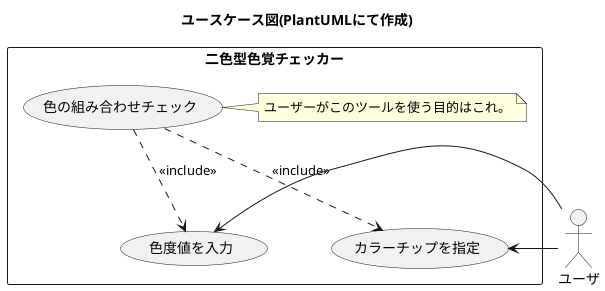 @startuml
title ユースケース図(PlantUMLにて作成) 

' アクター
actor ユーザ

' 関連
rectangle 二色型色覚チェッカー{
	
	usecase (色度値を入力)
	usecase (カラーチップを指定)
	usecase (色の組み合わせチェック)
	note right : ユーザーがこのツールを使う目的はこれ。

	ユーザ -> (色度値を入力)
	ユーザ -> (カラーチップを指定)

	(色の組み合わせチェック) ..> (色度値を入力): <<include>>
	(色の組み合わせチェック) ..> (カラーチップを指定): <<include>>
}
@enduml